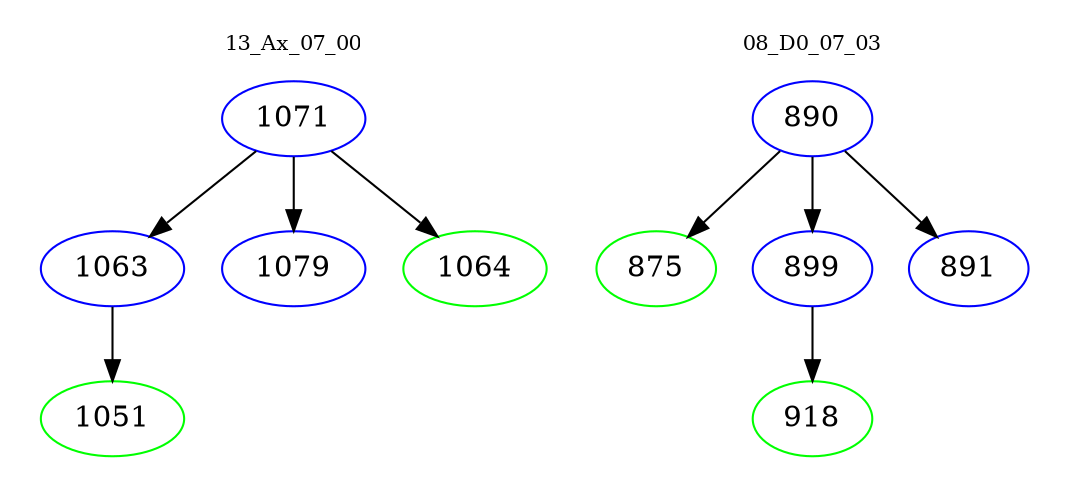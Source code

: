 digraph{
subgraph cluster_0 {
color = white
label = "13_Ax_07_00";
fontsize=10;
T0_1071 [label="1071", color="blue"]
T0_1071 -> T0_1063 [color="black"]
T0_1063 [label="1063", color="blue"]
T0_1063 -> T0_1051 [color="black"]
T0_1051 [label="1051", color="green"]
T0_1071 -> T0_1079 [color="black"]
T0_1079 [label="1079", color="blue"]
T0_1071 -> T0_1064 [color="black"]
T0_1064 [label="1064", color="green"]
}
subgraph cluster_1 {
color = white
label = "08_D0_07_03";
fontsize=10;
T1_890 [label="890", color="blue"]
T1_890 -> T1_875 [color="black"]
T1_875 [label="875", color="green"]
T1_890 -> T1_899 [color="black"]
T1_899 [label="899", color="blue"]
T1_899 -> T1_918 [color="black"]
T1_918 [label="918", color="green"]
T1_890 -> T1_891 [color="black"]
T1_891 [label="891", color="blue"]
}
}
